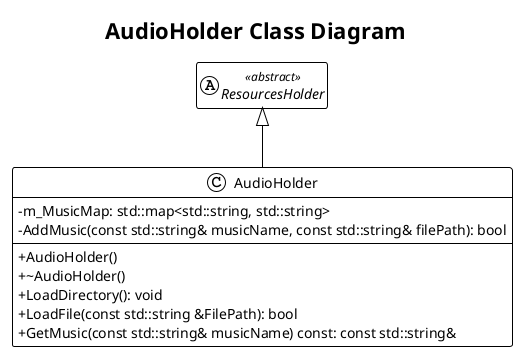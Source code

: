 @startuml
!theme plain
title AudioHolder Class Diagram

' Settings
skinparam classAttributeIconSize 0
hide empty members

' --- Application Classes ---
abstract class ResourcesHolder <<abstract>>

class AudioHolder {
    - m_MusicMap: std::map<std::string, std::string>
    - AddMusic(const std::string& musicName, const std::string& filePath): bool
    --
    + AudioHolder()
    + ~AudioHolder()
    + LoadDirectory(): void
    + LoadFile(const std::string &FilePath): bool
    + GetMusic(const std::string& musicName) const: const std::string&
}

' --- RELATIONSHIPS ---

' ==> Inheritance
ResourcesHolder <|-- AudioHolder

@enduml